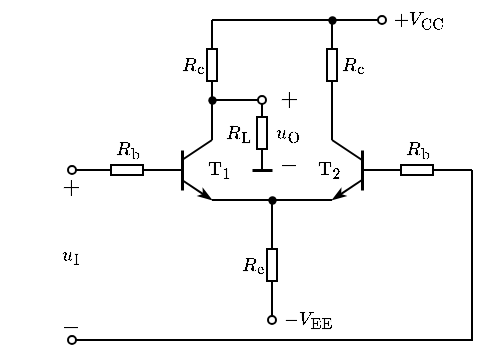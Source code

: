 <mxfile version="17.2.1" type="device"><diagram id="x9V7m3-i7VzuOwvDBuef" name="第 1 页"><mxGraphModel dx="219" dy="159" grid="1" gridSize="5" guides="1" tooltips="1" connect="1" arrows="1" fold="1" page="1" pageScale="1" pageWidth="827" pageHeight="1169" math="1" shadow="0"><root><mxCell id="0"/><mxCell id="1" parent="0"/><mxCell id="RqCXVm0bc8xEohMp1M6Q-3" value="$$R_\mathrm{b}$$" style="text;html=1;resizable=1;autosize=1;align=center;verticalAlign=middle;points=[];fillColor=none;strokeColor=none;rounded=0;fontSize=8;movable=1;rotatable=1;deletable=1;editable=1;connectable=0;allowArrows=0;" parent="1" vertex="1"><mxGeometry x="185" y="120" width="25" height="20" as="geometry"/></mxCell><mxCell id="RqCXVm0bc8xEohMp1M6Q-4" value="" style="endArrow=none;html=1;rounded=0;fontSize=10;startSize=4;endSize=4;entryX=1;entryY=0.5;entryDx=0;entryDy=0;entryPerimeter=0;startArrow=oval;startFill=0;" parent="1" target="RqCXVm0bc8xEohMp1M6Q-5" edge="1"><mxGeometry width="50" height="50" relative="1" as="geometry"><mxPoint x="170" y="140" as="sourcePoint"/><mxPoint x="434.5" y="60.5" as="targetPoint"/></mxGeometry></mxCell><mxCell id="RqCXVm0bc8xEohMp1M6Q-5" value="" style="pointerEvents=1;verticalLabelPosition=bottom;shadow=0;dashed=0;align=center;html=1;verticalAlign=top;shape=mxgraph.electrical.resistors.resistor_1;fontSize=10;direction=west;allowArrows=0;" parent="1" vertex="1"><mxGeometry x="185" y="137.5" width="25" height="5" as="geometry"/></mxCell><mxCell id="RqCXVm0bc8xEohMp1M6Q-6" value="" style="endArrow=none;html=1;rounded=0;fontSize=10;startSize=4;endSize=4;exitX=0;exitY=0.5;exitDx=0;exitDy=0;exitPerimeter=0;" parent="1" source="RqCXVm0bc8xEohMp1M6Q-5" edge="1"><mxGeometry width="50" height="50" relative="1" as="geometry"><mxPoint x="327" y="45.5" as="sourcePoint"/><mxPoint x="220" y="140" as="targetPoint"/></mxGeometry></mxCell><mxCell id="RqCXVm0bc8xEohMp1M6Q-11" value="$$R_\mathrm{e}$$" style="text;html=1;resizable=1;autosize=1;align=center;verticalAlign=middle;points=[];fillColor=none;strokeColor=none;rounded=0;fontSize=8;movable=1;rotatable=1;deletable=1;editable=1;connectable=0;allowArrows=0;" parent="1" vertex="1"><mxGeometry x="250" y="180" width="20" height="15" as="geometry"/></mxCell><mxCell id="RqCXVm0bc8xEohMp1M6Q-12" value="" style="endArrow=none;html=1;rounded=0;fontSize=10;startSize=4;endSize=4;entryX=1;entryY=0.5;entryDx=0;entryDy=0;entryPerimeter=0;" parent="1" target="RqCXVm0bc8xEohMp1M6Q-13" edge="1"><mxGeometry width="50" height="50" relative="1" as="geometry"><mxPoint x="270" y="155" as="sourcePoint"/><mxPoint x="467" y="125.5" as="targetPoint"/></mxGeometry></mxCell><mxCell id="RqCXVm0bc8xEohMp1M6Q-13" value="" style="pointerEvents=1;verticalLabelPosition=bottom;shadow=0;dashed=0;align=center;html=1;verticalAlign=top;shape=mxgraph.electrical.resistors.resistor_1;fontSize=10;direction=north;allowArrows=0;" parent="1" vertex="1"><mxGeometry x="267.5" y="175" width="5" height="25" as="geometry"/></mxCell><mxCell id="RqCXVm0bc8xEohMp1M6Q-14" value="" style="endArrow=oval;html=1;rounded=0;fontSize=10;startSize=4;endSize=4;exitX=0;exitY=0.5;exitDx=0;exitDy=0;exitPerimeter=0;endFill=0;" parent="1" source="RqCXVm0bc8xEohMp1M6Q-13" edge="1"><mxGeometry width="50" height="50" relative="1" as="geometry"><mxPoint x="359.5" y="110.5" as="sourcePoint"/><mxPoint x="270" y="215" as="targetPoint"/></mxGeometry></mxCell><mxCell id="RqCXVm0bc8xEohMp1M6Q-17" value="" style="group" parent="1" vertex="1" connectable="0"><mxGeometry x="210" y="125" width="30" height="30" as="geometry"/></mxCell><mxCell id="RqCXVm0bc8xEohMp1M6Q-18" value="" style="endArrow=none;html=1;rounded=0;" parent="RqCXVm0bc8xEohMp1M6Q-17" edge="1"><mxGeometry width="50" height="50" relative="1" as="geometry"><mxPoint y="15" as="sourcePoint"/><mxPoint x="15" y="15" as="targetPoint"/></mxGeometry></mxCell><mxCell id="RqCXVm0bc8xEohMp1M6Q-19" value="" style="endArrow=none;html=1;rounded=0;strokeWidth=1.5;" parent="RqCXVm0bc8xEohMp1M6Q-17" edge="1"><mxGeometry width="50" height="50" relative="1" as="geometry"><mxPoint x="15" y="25" as="sourcePoint"/><mxPoint x="15" y="5" as="targetPoint"/></mxGeometry></mxCell><mxCell id="RqCXVm0bc8xEohMp1M6Q-20" value="" style="endArrow=none;html=1;rounded=0;" parent="RqCXVm0bc8xEohMp1M6Q-17" edge="1"><mxGeometry width="50" height="50" relative="1" as="geometry"><mxPoint x="15" y="10" as="sourcePoint"/><mxPoint x="30" as="targetPoint"/></mxGeometry></mxCell><mxCell id="RqCXVm0bc8xEohMp1M6Q-21" value="" style="endArrow=classicThin;html=1;rounded=0;endFill=1;endSize=4;startSize=4;" parent="RqCXVm0bc8xEohMp1M6Q-17" edge="1"><mxGeometry width="50" height="50" relative="1" as="geometry"><mxPoint x="15" y="20" as="sourcePoint"/><mxPoint x="30" y="30" as="targetPoint"/></mxGeometry></mxCell><mxCell id="RqCXVm0bc8xEohMp1M6Q-22" value="" style="endArrow=none;html=1;rounded=0;" parent="1" edge="1"><mxGeometry width="50" height="50" relative="1" as="geometry"><mxPoint x="240" y="155" as="sourcePoint"/><mxPoint x="300" y="155" as="targetPoint"/></mxGeometry></mxCell><mxCell id="RqCXVm0bc8xEohMp1M6Q-24" value="" style="pointerEvents=1;verticalLabelPosition=bottom;shadow=0;dashed=0;align=center;html=1;verticalAlign=top;shape=mxgraph.electrical.resistors.resistor_1;fontSize=10;direction=north;allowArrows=0;" parent="1" vertex="1"><mxGeometry x="237.5" y="75" width="5" height="25" as="geometry"/></mxCell><mxCell id="RqCXVm0bc8xEohMp1M6Q-25" value="" style="endArrow=none;html=1;rounded=0;entryX=0;entryY=0.5;entryDx=0;entryDy=0;entryPerimeter=0;" parent="1" target="RqCXVm0bc8xEohMp1M6Q-24" edge="1"><mxGeometry width="50" height="50" relative="1" as="geometry"><mxPoint x="240" y="125" as="sourcePoint"/><mxPoint x="290" y="75" as="targetPoint"/></mxGeometry></mxCell><mxCell id="RqCXVm0bc8xEohMp1M6Q-26" value="" style="endArrow=none;html=1;rounded=0;exitX=1;exitY=0.5;exitDx=0;exitDy=0;exitPerimeter=0;" parent="1" source="RqCXVm0bc8xEohMp1M6Q-24" edge="1"><mxGeometry width="50" height="50" relative="1" as="geometry"><mxPoint x="200" y="70" as="sourcePoint"/><mxPoint x="240" y="65" as="targetPoint"/></mxGeometry></mxCell><mxCell id="RqCXVm0bc8xEohMp1M6Q-27" value="" style="endArrow=oval;html=1;rounded=0;endFill=0;endSize=4;startSize=4;" parent="1" edge="1"><mxGeometry width="50" height="50" relative="1" as="geometry"><mxPoint x="240" y="105" as="sourcePoint"/><mxPoint x="265" y="105" as="targetPoint"/></mxGeometry></mxCell><mxCell id="RqCXVm0bc8xEohMp1M6Q-29" value="" style="group;flipV=0;flipH=1;" parent="1" vertex="1" connectable="0"><mxGeometry x="300" y="125" width="30" height="30" as="geometry"/></mxCell><mxCell id="RqCXVm0bc8xEohMp1M6Q-30" value="" style="endArrow=none;html=1;rounded=0;startSize=4;endSize=4;" parent="RqCXVm0bc8xEohMp1M6Q-29" edge="1"><mxGeometry width="50" height="50" relative="1" as="geometry"><mxPoint x="30" y="15" as="sourcePoint"/><mxPoint x="15" y="15" as="targetPoint"/></mxGeometry></mxCell><mxCell id="RqCXVm0bc8xEohMp1M6Q-31" value="" style="endArrow=none;html=1;rounded=0;strokeWidth=1.5;startSize=4;endSize=4;" parent="RqCXVm0bc8xEohMp1M6Q-29" edge="1"><mxGeometry width="50" height="50" relative="1" as="geometry"><mxPoint x="15" y="25" as="sourcePoint"/><mxPoint x="15" y="5" as="targetPoint"/></mxGeometry></mxCell><mxCell id="RqCXVm0bc8xEohMp1M6Q-32" value="" style="endArrow=none;html=1;rounded=0;startSize=4;endSize=4;" parent="RqCXVm0bc8xEohMp1M6Q-29" edge="1"><mxGeometry width="50" height="50" relative="1" as="geometry"><mxPoint x="15" y="10" as="sourcePoint"/><mxPoint as="targetPoint"/></mxGeometry></mxCell><mxCell id="RqCXVm0bc8xEohMp1M6Q-33" value="" style="endArrow=classicThin;html=1;rounded=0;endFill=1;endSize=4;startSize=4;" parent="RqCXVm0bc8xEohMp1M6Q-29" edge="1"><mxGeometry width="50" height="50" relative="1" as="geometry"><mxPoint x="15" y="20" as="sourcePoint"/><mxPoint y="30" as="targetPoint"/></mxGeometry></mxCell><mxCell id="RqCXVm0bc8xEohMp1M6Q-35" value="" style="pointerEvents=1;verticalLabelPosition=bottom;shadow=0;dashed=0;align=center;html=1;verticalAlign=top;shape=mxgraph.electrical.resistors.resistor_1;fontSize=10;direction=north;allowArrows=0;" parent="1" vertex="1"><mxGeometry x="297.5" y="75" width="5" height="25" as="geometry"/></mxCell><mxCell id="RqCXVm0bc8xEohMp1M6Q-36" value="" style="endArrow=none;html=1;rounded=0;entryX=0;entryY=0.5;entryDx=0;entryDy=0;entryPerimeter=0;" parent="1" target="RqCXVm0bc8xEohMp1M6Q-35" edge="1"><mxGeometry width="50" height="50" relative="1" as="geometry"><mxPoint x="300" y="125" as="sourcePoint"/><mxPoint x="350" y="75" as="targetPoint"/></mxGeometry></mxCell><mxCell id="RqCXVm0bc8xEohMp1M6Q-37" value="" style="endArrow=none;html=1;rounded=0;exitX=1;exitY=0.5;exitDx=0;exitDy=0;exitPerimeter=0;" parent="1" source="RqCXVm0bc8xEohMp1M6Q-35" edge="1"><mxGeometry width="50" height="50" relative="1" as="geometry"><mxPoint x="260" y="70" as="sourcePoint"/><mxPoint x="300" y="65" as="targetPoint"/></mxGeometry></mxCell><mxCell id="RqCXVm0bc8xEohMp1M6Q-41" value="" style="endArrow=none;html=1;rounded=0;fontSize=10;startSize=4;endSize=4;entryX=0;entryY=0.5;entryDx=0;entryDy=0;entryPerimeter=0;startArrow=none;startFill=0;" parent="1" target="RqCXVm0bc8xEohMp1M6Q-42" edge="1"><mxGeometry width="50" height="50" relative="1" as="geometry"><mxPoint x="370" y="140" as="sourcePoint"/><mxPoint x="577.5" y="60.5" as="targetPoint"/></mxGeometry></mxCell><mxCell id="RqCXVm0bc8xEohMp1M6Q-42" value="" style="pointerEvents=1;verticalLabelPosition=bottom;shadow=0;dashed=0;align=center;html=1;verticalAlign=top;shape=mxgraph.electrical.resistors.resistor_1;fontSize=10;direction=west;allowArrows=0;" parent="1" vertex="1"><mxGeometry x="330" y="137.5" width="25" height="5" as="geometry"/></mxCell><mxCell id="RqCXVm0bc8xEohMp1M6Q-43" value="" style="endArrow=none;html=1;rounded=0;startSize=4;endSize=4;entryX=1;entryY=0.5;entryDx=0;entryDy=0;entryPerimeter=0;" parent="1" target="RqCXVm0bc8xEohMp1M6Q-42" edge="1"><mxGeometry width="50" height="50" relative="1" as="geometry"><mxPoint x="325" y="140" as="sourcePoint"/><mxPoint x="380" y="170" as="targetPoint"/></mxGeometry></mxCell><mxCell id="RqCXVm0bc8xEohMp1M6Q-44" value="" style="shape=waypoint;sketch=0;fillStyle=solid;size=6;pointerEvents=1;points=[];fillColor=none;resizable=1;rotatable=1;perimeter=centerPerimeter;snapToPoint=1;strokeWidth=0.1;movable=1;deletable=1;editable=1;connectable=1;" parent="1" vertex="1"><mxGeometry x="265" y="150" width="10" height="10" as="geometry"/></mxCell><mxCell id="RqCXVm0bc8xEohMp1M6Q-49" value="$$R_\mathrm{b}$$" style="text;html=1;resizable=1;autosize=1;align=center;verticalAlign=middle;points=[];fillColor=none;strokeColor=none;rounded=0;fontSize=8;movable=1;rotatable=1;deletable=1;editable=1;connectable=0;allowArrows=0;" parent="1" vertex="1"><mxGeometry x="335" y="120" width="15" height="20" as="geometry"/></mxCell><mxCell id="RqCXVm0bc8xEohMp1M6Q-50" value="$$R_\mathrm{c}$$" style="text;html=1;resizable=1;autosize=1;align=center;verticalAlign=middle;points=[];fillColor=none;strokeColor=none;rounded=0;fontSize=8;movable=1;rotatable=1;deletable=1;editable=1;connectable=0;allowArrows=0;" parent="1" vertex="1"><mxGeometry x="300" y="80" width="20" height="15" as="geometry"/></mxCell><mxCell id="RqCXVm0bc8xEohMp1M6Q-51" value="$$R_\mathrm{c}$$" style="text;html=1;resizable=1;autosize=1;align=center;verticalAlign=middle;points=[];fillColor=none;strokeColor=none;rounded=0;fontSize=8;movable=1;rotatable=1;deletable=1;editable=1;connectable=0;allowArrows=0;" parent="1" vertex="1"><mxGeometry x="220" y="80" width="20" height="15" as="geometry"/></mxCell><mxCell id="RqCXVm0bc8xEohMp1M6Q-52" value="" style="endArrow=oval;html=1;rounded=0;fontSize=8;startSize=4;endSize=4;endFill=0;" parent="1" edge="1"><mxGeometry width="50" height="50" relative="1" as="geometry"><mxPoint x="240" y="65" as="sourcePoint"/><mxPoint x="325" y="65" as="targetPoint"/></mxGeometry></mxCell><mxCell id="RqCXVm0bc8xEohMp1M6Q-53" value="" style="shape=waypoint;sketch=0;fillStyle=solid;size=6;pointerEvents=1;points=[];fillColor=none;resizable=1;rotatable=1;perimeter=centerPerimeter;snapToPoint=1;strokeWidth=0.1;movable=1;deletable=1;editable=1;connectable=1;" parent="1" vertex="1"><mxGeometry x="295" y="60" width="10" height="10" as="geometry"/></mxCell><mxCell id="RqCXVm0bc8xEohMp1M6Q-54" value="$$+V_{\mathrm{CC}}$$" style="text;html=1;align=center;verticalAlign=middle;resizable=1;points=[];autosize=1;strokeColor=none;fillColor=none;fontSize=8;movable=1;rotatable=1;deletable=1;editable=1;connectable=1;" parent="1" vertex="1"><mxGeometry x="325" y="55" width="35" height="20" as="geometry"/></mxCell><mxCell id="RqCXVm0bc8xEohMp1M6Q-55" value="" style="shape=waypoint;sketch=0;fillStyle=solid;size=6;pointerEvents=1;points=[];fillColor=none;resizable=1;rotatable=1;perimeter=centerPerimeter;snapToPoint=1;strokeWidth=0.1;movable=1;deletable=1;editable=1;connectable=1;" parent="1" vertex="1"><mxGeometry x="235" y="100" width="10" height="10" as="geometry"/></mxCell><mxCell id="RqCXVm0bc8xEohMp1M6Q-59" value="$$u_{\mathrm{O}}$$" style="text;html=1;align=center;verticalAlign=middle;resizable=1;points=[];autosize=1;strokeColor=none;fillColor=none;fontSize=8;movable=1;rotatable=1;deletable=1;editable=1;connectable=0;" parent="1" vertex="1"><mxGeometry x="267.5" y="114" width="20" height="15" as="geometry"/></mxCell><mxCell id="RqCXVm0bc8xEohMp1M6Q-60" value="$$+$$" style="text;html=1;align=center;verticalAlign=middle;resizable=1;points=[];autosize=1;strokeColor=none;fillColor=none;fontSize=10;movable=1;rotatable=1;deletable=1;editable=1;connectable=0;" parent="1" vertex="1"><mxGeometry x="267.5" y="96" width="20" height="15" as="geometry"/></mxCell><mxCell id="RqCXVm0bc8xEohMp1M6Q-61" value="$$-$$" style="text;html=1;align=center;verticalAlign=middle;resizable=1;points=[];autosize=1;strokeColor=none;fillColor=none;fontSize=10;movable=1;rotatable=1;deletable=1;editable=1;connectable=0;" parent="1" vertex="1"><mxGeometry x="267.5" y="129" width="20" height="15" as="geometry"/></mxCell><mxCell id="RqCXVm0bc8xEohMp1M6Q-64" value="$$\mathrm{T}_{1}$$" style="text;html=1;align=center;verticalAlign=middle;resizable=1;points=[];autosize=1;strokeColor=none;fillColor=none;fontSize=8;movable=1;rotatable=1;deletable=1;editable=1;connectable=1;" parent="1" vertex="1"><mxGeometry x="235" y="135" width="15" height="10" as="geometry"/></mxCell><mxCell id="RqCXVm0bc8xEohMp1M6Q-65" value="$$\mathrm{T}_{2}$$" style="text;html=1;align=center;verticalAlign=middle;resizable=1;points=[];autosize=1;strokeColor=none;fillColor=none;fontSize=8;movable=1;rotatable=1;deletable=1;editable=1;connectable=1;" parent="1" vertex="1"><mxGeometry x="290" y="135" width="15" height="10" as="geometry"/></mxCell><mxCell id="RqCXVm0bc8xEohMp1M6Q-66" value="$$-V_{\mathrm{EE}}$$" style="text;html=1;align=center;verticalAlign=middle;resizable=1;points=[];autosize=1;strokeColor=none;fillColor=none;fontSize=8;movable=1;rotatable=1;deletable=1;editable=1;connectable=1;" parent="1" vertex="1"><mxGeometry x="270" y="210" width="35" height="10" as="geometry"/></mxCell><mxCell id="RqCXVm0bc8xEohMp1M6Q-67" value="$$u_{\mathrm{I}}$$" style="text;html=1;align=center;verticalAlign=middle;resizable=1;points=[];autosize=1;strokeColor=none;fillColor=none;fontSize=8;movable=1;rotatable=1;deletable=1;editable=1;connectable=1;" parent="1" vertex="1"><mxGeometry x="159" y="175" width="20" height="15" as="geometry"/></mxCell><mxCell id="_luCHfTJRFSnTi4pUHJn-3" value="$$R_\mathrm{L}$$" style="text;html=1;resizable=1;autosize=1;align=center;verticalAlign=middle;points=[];fillColor=none;strokeColor=none;rounded=0;fontSize=8;movable=1;rotatable=1;deletable=1;editable=1;connectable=0;allowArrows=0;" vertex="1" parent="1"><mxGeometry x="240" y="112" width="25" height="20" as="geometry"/></mxCell><mxCell id="_luCHfTJRFSnTi4pUHJn-4" value="" style="pointerEvents=1;verticalLabelPosition=bottom;shadow=0;dashed=0;align=center;html=1;verticalAlign=top;shape=mxgraph.electrical.resistors.resistor_1;fontSize=10;direction=north;allowArrows=0;" vertex="1" parent="1"><mxGeometry x="262.5" y="109" width="5" height="25" as="geometry"/></mxCell><mxCell id="_luCHfTJRFSnTi4pUHJn-5" value="" style="endArrow=none;html=1;rounded=0;exitX=1;exitY=0.5;exitDx=0;exitDy=0;exitPerimeter=0;" edge="1" parent="1" source="_luCHfTJRFSnTi4pUHJn-4"><mxGeometry width="50" height="50" relative="1" as="geometry"><mxPoint x="265" y="120" as="sourcePoint"/><mxPoint x="265" y="107" as="targetPoint"/></mxGeometry></mxCell><mxCell id="_luCHfTJRFSnTi4pUHJn-6" value="" style="endArrow=none;html=1;rounded=0;exitX=0;exitY=0.5;exitDx=0;exitDy=0;exitPerimeter=0;" edge="1" parent="1" source="_luCHfTJRFSnTi4pUHJn-4"><mxGeometry width="50" height="50" relative="1" as="geometry"><mxPoint x="275" y="140" as="sourcePoint"/><mxPoint x="265" y="140" as="targetPoint"/></mxGeometry></mxCell><mxCell id="_luCHfTJRFSnTi4pUHJn-7" value="" style="endArrow=none;html=1;rounded=0;strokeWidth=1.5;" edge="1" parent="1"><mxGeometry width="50" height="50" relative="1" as="geometry"><mxPoint x="260" y="140" as="sourcePoint"/><mxPoint x="270" y="140" as="targetPoint"/></mxGeometry></mxCell><mxCell id="_luCHfTJRFSnTi4pUHJn-8" value="" style="endArrow=none;html=1;rounded=0;strokeWidth=1;" edge="1" parent="1"><mxGeometry width="50" height="50" relative="1" as="geometry"><mxPoint x="370" y="225.465" as="sourcePoint"/><mxPoint x="370" y="140" as="targetPoint"/></mxGeometry></mxCell><mxCell id="_luCHfTJRFSnTi4pUHJn-9" value="" style="endArrow=none;html=1;rounded=0;strokeWidth=1;startArrow=oval;startFill=0;endSize=4;startSize=4;" edge="1" parent="1"><mxGeometry width="50" height="50" relative="1" as="geometry"><mxPoint x="170" y="225" as="sourcePoint"/><mxPoint x="370" y="225" as="targetPoint"/></mxGeometry></mxCell><mxCell id="_luCHfTJRFSnTi4pUHJn-10" value="$$+$$" style="text;html=1;align=center;verticalAlign=middle;resizable=1;points=[];autosize=1;strokeColor=none;fillColor=none;fontSize=10;movable=1;rotatable=1;deletable=1;editable=1;connectable=0;" vertex="1" parent="1"><mxGeometry x="159" y="140" width="20" height="15" as="geometry"/></mxCell><mxCell id="_luCHfTJRFSnTi4pUHJn-11" value="$$-$$" style="text;html=1;align=center;verticalAlign=middle;resizable=1;points=[];autosize=1;strokeColor=none;fillColor=none;fontSize=10;movable=1;rotatable=1;deletable=1;editable=1;connectable=0;" vertex="1" parent="1"><mxGeometry x="159" y="210" width="20" height="15" as="geometry"/></mxCell></root></mxGraphModel></diagram></mxfile>